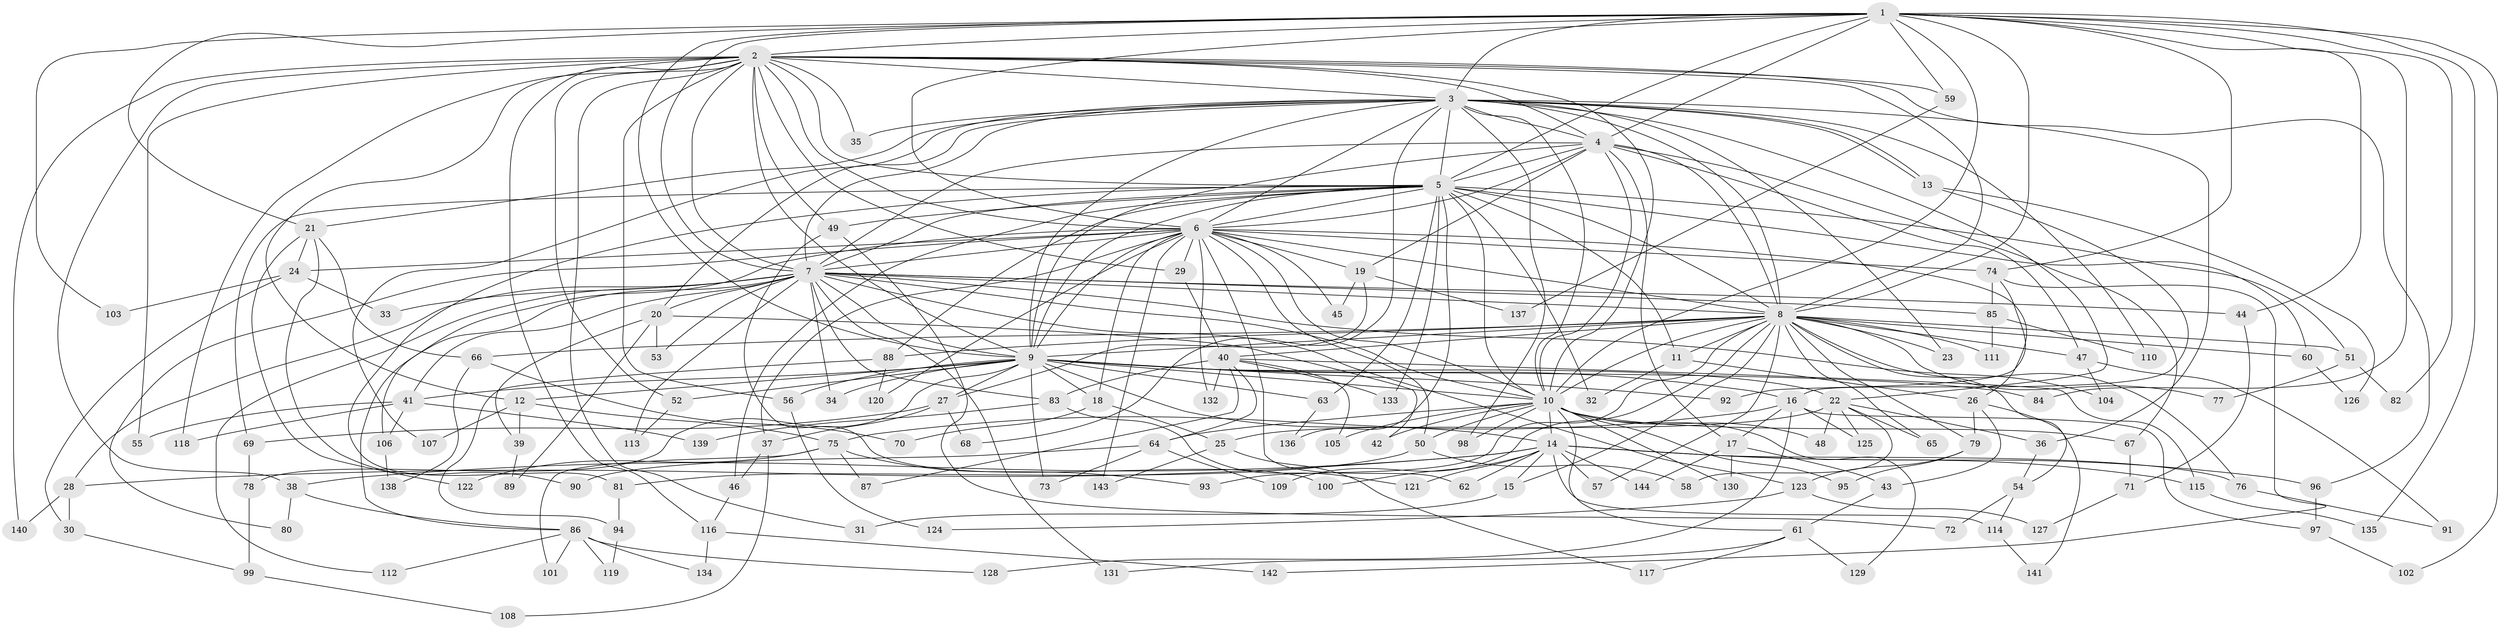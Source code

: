 // Generated by graph-tools (version 1.1) at 2025/49/03/09/25 03:49:40]
// undirected, 144 vertices, 313 edges
graph export_dot {
graph [start="1"]
  node [color=gray90,style=filled];
  1;
  2;
  3;
  4;
  5;
  6;
  7;
  8;
  9;
  10;
  11;
  12;
  13;
  14;
  15;
  16;
  17;
  18;
  19;
  20;
  21;
  22;
  23;
  24;
  25;
  26;
  27;
  28;
  29;
  30;
  31;
  32;
  33;
  34;
  35;
  36;
  37;
  38;
  39;
  40;
  41;
  42;
  43;
  44;
  45;
  46;
  47;
  48;
  49;
  50;
  51;
  52;
  53;
  54;
  55;
  56;
  57;
  58;
  59;
  60;
  61;
  62;
  63;
  64;
  65;
  66;
  67;
  68;
  69;
  70;
  71;
  72;
  73;
  74;
  75;
  76;
  77;
  78;
  79;
  80;
  81;
  82;
  83;
  84;
  85;
  86;
  87;
  88;
  89;
  90;
  91;
  92;
  93;
  94;
  95;
  96;
  97;
  98;
  99;
  100;
  101;
  102;
  103;
  104;
  105;
  106;
  107;
  108;
  109;
  110;
  111;
  112;
  113;
  114;
  115;
  116;
  117;
  118;
  119;
  120;
  121;
  122;
  123;
  124;
  125;
  126;
  127;
  128;
  129;
  130;
  131;
  132;
  133;
  134;
  135;
  136;
  137;
  138;
  139;
  140;
  141;
  142;
  143;
  144;
  1 -- 2;
  1 -- 3;
  1 -- 4;
  1 -- 5;
  1 -- 6;
  1 -- 7;
  1 -- 8;
  1 -- 9;
  1 -- 10;
  1 -- 21;
  1 -- 44;
  1 -- 59;
  1 -- 74;
  1 -- 82;
  1 -- 84;
  1 -- 102;
  1 -- 103;
  1 -- 135;
  2 -- 3;
  2 -- 4;
  2 -- 5;
  2 -- 6;
  2 -- 7;
  2 -- 8;
  2 -- 9;
  2 -- 10;
  2 -- 12;
  2 -- 29;
  2 -- 31;
  2 -- 35;
  2 -- 38;
  2 -- 49;
  2 -- 52;
  2 -- 55;
  2 -- 56;
  2 -- 59;
  2 -- 96;
  2 -- 116;
  2 -- 118;
  2 -- 140;
  3 -- 4;
  3 -- 5;
  3 -- 6;
  3 -- 7;
  3 -- 8;
  3 -- 9;
  3 -- 10;
  3 -- 13;
  3 -- 13;
  3 -- 20;
  3 -- 21;
  3 -- 22;
  3 -- 23;
  3 -- 35;
  3 -- 36;
  3 -- 68;
  3 -- 98;
  3 -- 107;
  3 -- 110;
  4 -- 5;
  4 -- 6;
  4 -- 7;
  4 -- 8;
  4 -- 9;
  4 -- 10;
  4 -- 17;
  4 -- 19;
  4 -- 47;
  4 -- 67;
  5 -- 6;
  5 -- 7;
  5 -- 8;
  5 -- 9;
  5 -- 10;
  5 -- 11;
  5 -- 32;
  5 -- 46;
  5 -- 49;
  5 -- 51;
  5 -- 60;
  5 -- 63;
  5 -- 69;
  5 -- 81;
  5 -- 88;
  5 -- 133;
  5 -- 136;
  6 -- 7;
  6 -- 8;
  6 -- 9;
  6 -- 10;
  6 -- 18;
  6 -- 19;
  6 -- 24;
  6 -- 26;
  6 -- 29;
  6 -- 37;
  6 -- 45;
  6 -- 50;
  6 -- 62;
  6 -- 74;
  6 -- 80;
  6 -- 106;
  6 -- 120;
  6 -- 132;
  6 -- 143;
  7 -- 8;
  7 -- 9;
  7 -- 10;
  7 -- 20;
  7 -- 28;
  7 -- 33;
  7 -- 34;
  7 -- 41;
  7 -- 44;
  7 -- 53;
  7 -- 83;
  7 -- 85;
  7 -- 86;
  7 -- 104;
  7 -- 112;
  7 -- 113;
  7 -- 123;
  7 -- 131;
  8 -- 9;
  8 -- 10;
  8 -- 11;
  8 -- 15;
  8 -- 23;
  8 -- 40;
  8 -- 47;
  8 -- 51;
  8 -- 54;
  8 -- 57;
  8 -- 60;
  8 -- 65;
  8 -- 66;
  8 -- 76;
  8 -- 77;
  8 -- 79;
  8 -- 88;
  8 -- 93;
  8 -- 109;
  8 -- 111;
  9 -- 10;
  9 -- 12;
  9 -- 14;
  9 -- 16;
  9 -- 18;
  9 -- 22;
  9 -- 27;
  9 -- 34;
  9 -- 41;
  9 -- 52;
  9 -- 56;
  9 -- 63;
  9 -- 73;
  9 -- 78;
  9 -- 84;
  9 -- 92;
  10 -- 14;
  10 -- 42;
  10 -- 48;
  10 -- 50;
  10 -- 61;
  10 -- 64;
  10 -- 67;
  10 -- 95;
  10 -- 98;
  10 -- 105;
  10 -- 129;
  10 -- 130;
  11 -- 26;
  11 -- 32;
  12 -- 39;
  12 -- 75;
  12 -- 107;
  13 -- 16;
  13 -- 126;
  14 -- 15;
  14 -- 28;
  14 -- 38;
  14 -- 57;
  14 -- 62;
  14 -- 76;
  14 -- 96;
  14 -- 100;
  14 -- 114;
  14 -- 115;
  14 -- 121;
  14 -- 144;
  15 -- 31;
  16 -- 17;
  16 -- 75;
  16 -- 97;
  16 -- 125;
  16 -- 128;
  17 -- 43;
  17 -- 130;
  17 -- 144;
  18 -- 25;
  18 -- 70;
  19 -- 27;
  19 -- 45;
  19 -- 137;
  20 -- 39;
  20 -- 42;
  20 -- 53;
  20 -- 89;
  21 -- 24;
  21 -- 66;
  21 -- 90;
  21 -- 122;
  22 -- 25;
  22 -- 36;
  22 -- 48;
  22 -- 58;
  22 -- 65;
  22 -- 125;
  24 -- 30;
  24 -- 33;
  24 -- 103;
  25 -- 117;
  25 -- 143;
  26 -- 43;
  26 -- 79;
  26 -- 141;
  27 -- 37;
  27 -- 68;
  27 -- 69;
  28 -- 30;
  28 -- 140;
  29 -- 40;
  30 -- 99;
  36 -- 54;
  37 -- 46;
  37 -- 108;
  38 -- 80;
  38 -- 86;
  39 -- 89;
  40 -- 64;
  40 -- 83;
  40 -- 87;
  40 -- 105;
  40 -- 115;
  40 -- 132;
  40 -- 133;
  41 -- 55;
  41 -- 106;
  41 -- 118;
  41 -- 139;
  43 -- 61;
  44 -- 71;
  46 -- 116;
  47 -- 91;
  47 -- 104;
  49 -- 72;
  49 -- 100;
  50 -- 58;
  50 -- 81;
  51 -- 77;
  51 -- 82;
  52 -- 113;
  54 -- 72;
  54 -- 114;
  56 -- 124;
  59 -- 137;
  60 -- 126;
  61 -- 117;
  61 -- 129;
  61 -- 131;
  63 -- 136;
  64 -- 73;
  64 -- 90;
  64 -- 109;
  66 -- 70;
  66 -- 138;
  67 -- 71;
  69 -- 78;
  71 -- 127;
  74 -- 85;
  74 -- 92;
  74 -- 142;
  75 -- 87;
  75 -- 93;
  75 -- 101;
  75 -- 122;
  76 -- 91;
  78 -- 99;
  79 -- 95;
  79 -- 123;
  81 -- 94;
  83 -- 121;
  83 -- 139;
  85 -- 110;
  85 -- 111;
  86 -- 101;
  86 -- 112;
  86 -- 119;
  86 -- 128;
  86 -- 134;
  88 -- 94;
  88 -- 120;
  94 -- 119;
  96 -- 97;
  97 -- 102;
  99 -- 108;
  106 -- 138;
  114 -- 141;
  115 -- 135;
  116 -- 134;
  116 -- 142;
  123 -- 124;
  123 -- 127;
}
